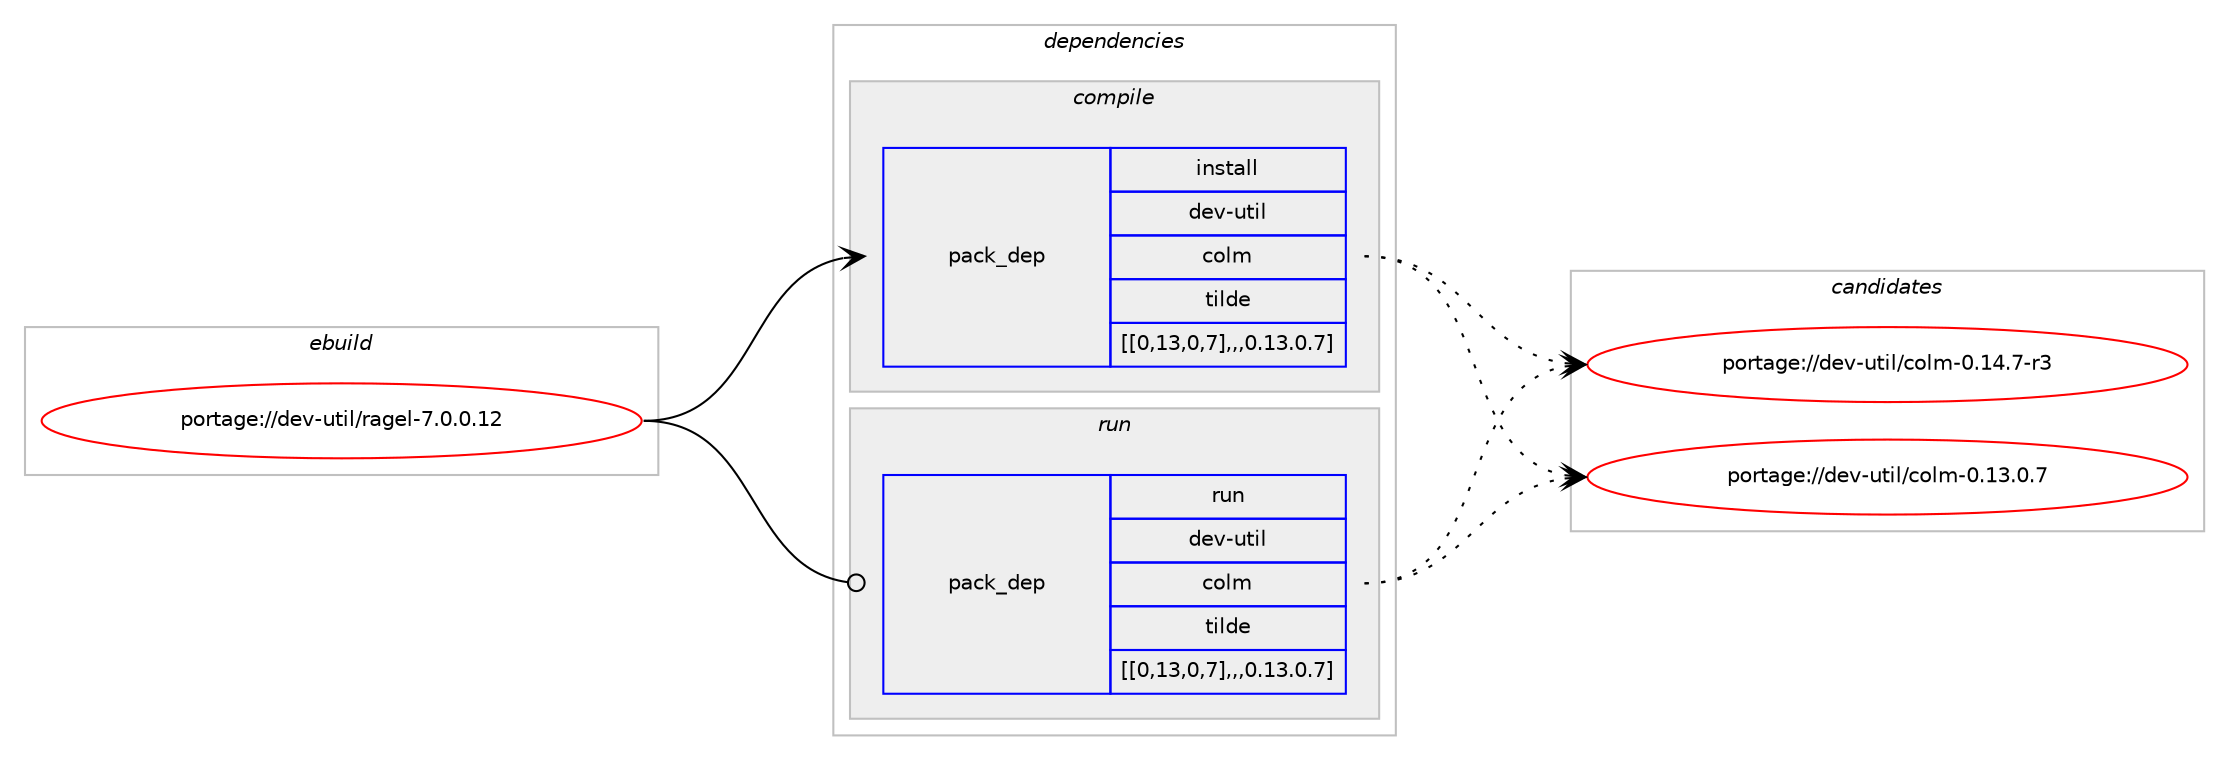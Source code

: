 digraph prolog {

# *************
# Graph options
# *************

newrank=true;
concentrate=true;
compound=true;
graph [rankdir=LR,fontname=Helvetica,fontsize=10,ranksep=1.5];#, ranksep=2.5, nodesep=0.2];
edge  [arrowhead=vee];
node  [fontname=Helvetica,fontsize=10];

# **********
# The ebuild
# **********

subgraph cluster_leftcol {
color=gray;
label=<<i>ebuild</i>>;
id [label="portage://dev-util/ragel-7.0.0.12", color=red, width=4, href="../dev-util/ragel-7.0.0.12.svg"];
}

# ****************
# The dependencies
# ****************

subgraph cluster_midcol {
color=gray;
label=<<i>dependencies</i>>;
subgraph cluster_compile {
fillcolor="#eeeeee";
style=filled;
label=<<i>compile</i>>;
subgraph pack158010 {
dependency222841 [label=<<TABLE BORDER="0" CELLBORDER="1" CELLSPACING="0" CELLPADDING="4" WIDTH="220"><TR><TD ROWSPAN="6" CELLPADDING="30">pack_dep</TD></TR><TR><TD WIDTH="110">install</TD></TR><TR><TD>dev-util</TD></TR><TR><TD>colm</TD></TR><TR><TD>tilde</TD></TR><TR><TD>[[0,13,0,7],,,0.13.0.7]</TD></TR></TABLE>>, shape=none, color=blue];
}
id:e -> dependency222841:w [weight=20,style="solid",arrowhead="vee"];
}
subgraph cluster_compileandrun {
fillcolor="#eeeeee";
style=filled;
label=<<i>compile and run</i>>;
}
subgraph cluster_run {
fillcolor="#eeeeee";
style=filled;
label=<<i>run</i>>;
subgraph pack158011 {
dependency222842 [label=<<TABLE BORDER="0" CELLBORDER="1" CELLSPACING="0" CELLPADDING="4" WIDTH="220"><TR><TD ROWSPAN="6" CELLPADDING="30">pack_dep</TD></TR><TR><TD WIDTH="110">run</TD></TR><TR><TD>dev-util</TD></TR><TR><TD>colm</TD></TR><TR><TD>tilde</TD></TR><TR><TD>[[0,13,0,7],,,0.13.0.7]</TD></TR></TABLE>>, shape=none, color=blue];
}
id:e -> dependency222842:w [weight=20,style="solid",arrowhead="odot"];
}
}

# **************
# The candidates
# **************

subgraph cluster_choices {
rank=same;
color=gray;
label=<<i>candidates</i>>;

subgraph choice158010 {
color=black;
nodesep=1;
choice100101118451171161051084799111108109454846495246554511451 [label="portage://dev-util/colm-0.14.7-r3", color=red, width=4,href="../dev-util/colm-0.14.7-r3.svg"];
choice100101118451171161051084799111108109454846495146484655 [label="portage://dev-util/colm-0.13.0.7", color=red, width=4,href="../dev-util/colm-0.13.0.7.svg"];
dependency222841:e -> choice100101118451171161051084799111108109454846495246554511451:w [style=dotted,weight="100"];
dependency222841:e -> choice100101118451171161051084799111108109454846495146484655:w [style=dotted,weight="100"];
}
subgraph choice158011 {
color=black;
nodesep=1;
choice100101118451171161051084799111108109454846495246554511451 [label="portage://dev-util/colm-0.14.7-r3", color=red, width=4,href="../dev-util/colm-0.14.7-r3.svg"];
choice100101118451171161051084799111108109454846495146484655 [label="portage://dev-util/colm-0.13.0.7", color=red, width=4,href="../dev-util/colm-0.13.0.7.svg"];
dependency222842:e -> choice100101118451171161051084799111108109454846495246554511451:w [style=dotted,weight="100"];
dependency222842:e -> choice100101118451171161051084799111108109454846495146484655:w [style=dotted,weight="100"];
}
}

}
